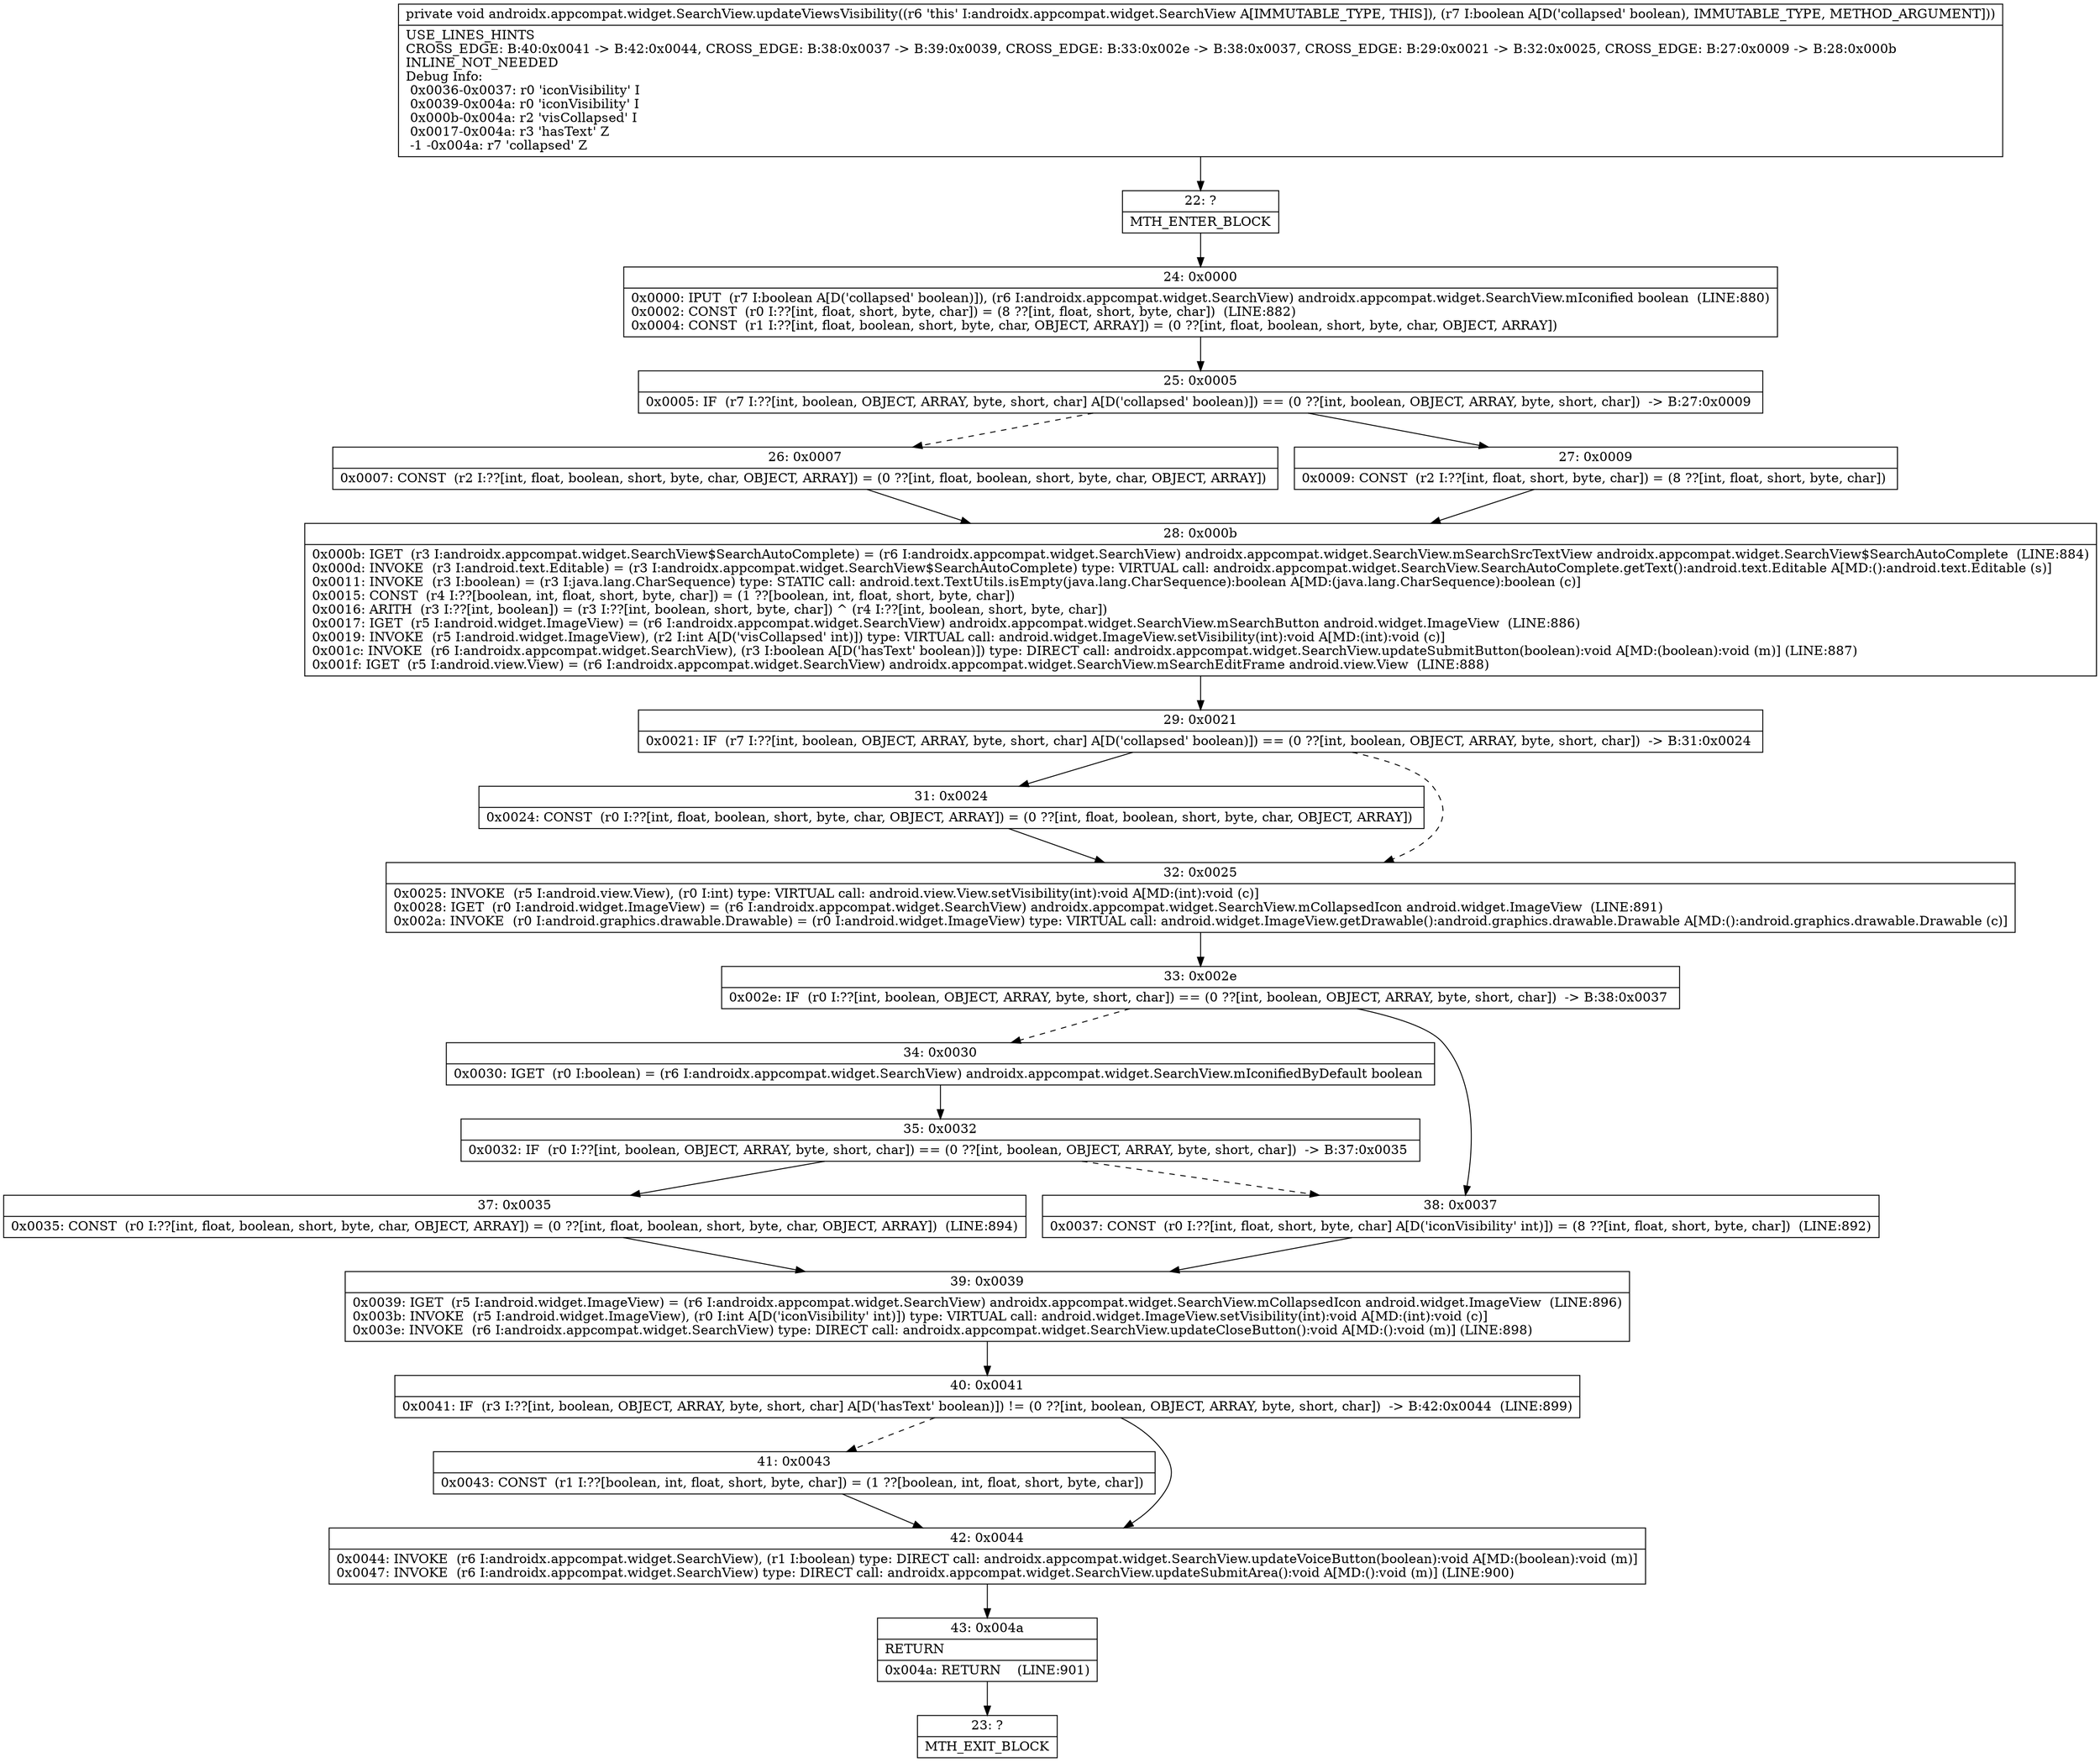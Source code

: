 digraph "CFG forandroidx.appcompat.widget.SearchView.updateViewsVisibility(Z)V" {
Node_22 [shape=record,label="{22\:\ ?|MTH_ENTER_BLOCK\l}"];
Node_24 [shape=record,label="{24\:\ 0x0000|0x0000: IPUT  (r7 I:boolean A[D('collapsed' boolean)]), (r6 I:androidx.appcompat.widget.SearchView) androidx.appcompat.widget.SearchView.mIconified boolean  (LINE:880)\l0x0002: CONST  (r0 I:??[int, float, short, byte, char]) = (8 ??[int, float, short, byte, char])  (LINE:882)\l0x0004: CONST  (r1 I:??[int, float, boolean, short, byte, char, OBJECT, ARRAY]) = (0 ??[int, float, boolean, short, byte, char, OBJECT, ARRAY]) \l}"];
Node_25 [shape=record,label="{25\:\ 0x0005|0x0005: IF  (r7 I:??[int, boolean, OBJECT, ARRAY, byte, short, char] A[D('collapsed' boolean)]) == (0 ??[int, boolean, OBJECT, ARRAY, byte, short, char])  \-\> B:27:0x0009 \l}"];
Node_26 [shape=record,label="{26\:\ 0x0007|0x0007: CONST  (r2 I:??[int, float, boolean, short, byte, char, OBJECT, ARRAY]) = (0 ??[int, float, boolean, short, byte, char, OBJECT, ARRAY]) \l}"];
Node_28 [shape=record,label="{28\:\ 0x000b|0x000b: IGET  (r3 I:androidx.appcompat.widget.SearchView$SearchAutoComplete) = (r6 I:androidx.appcompat.widget.SearchView) androidx.appcompat.widget.SearchView.mSearchSrcTextView androidx.appcompat.widget.SearchView$SearchAutoComplete  (LINE:884)\l0x000d: INVOKE  (r3 I:android.text.Editable) = (r3 I:androidx.appcompat.widget.SearchView$SearchAutoComplete) type: VIRTUAL call: androidx.appcompat.widget.SearchView.SearchAutoComplete.getText():android.text.Editable A[MD:():android.text.Editable (s)]\l0x0011: INVOKE  (r3 I:boolean) = (r3 I:java.lang.CharSequence) type: STATIC call: android.text.TextUtils.isEmpty(java.lang.CharSequence):boolean A[MD:(java.lang.CharSequence):boolean (c)]\l0x0015: CONST  (r4 I:??[boolean, int, float, short, byte, char]) = (1 ??[boolean, int, float, short, byte, char]) \l0x0016: ARITH  (r3 I:??[int, boolean]) = (r3 I:??[int, boolean, short, byte, char]) ^ (r4 I:??[int, boolean, short, byte, char]) \l0x0017: IGET  (r5 I:android.widget.ImageView) = (r6 I:androidx.appcompat.widget.SearchView) androidx.appcompat.widget.SearchView.mSearchButton android.widget.ImageView  (LINE:886)\l0x0019: INVOKE  (r5 I:android.widget.ImageView), (r2 I:int A[D('visCollapsed' int)]) type: VIRTUAL call: android.widget.ImageView.setVisibility(int):void A[MD:(int):void (c)]\l0x001c: INVOKE  (r6 I:androidx.appcompat.widget.SearchView), (r3 I:boolean A[D('hasText' boolean)]) type: DIRECT call: androidx.appcompat.widget.SearchView.updateSubmitButton(boolean):void A[MD:(boolean):void (m)] (LINE:887)\l0x001f: IGET  (r5 I:android.view.View) = (r6 I:androidx.appcompat.widget.SearchView) androidx.appcompat.widget.SearchView.mSearchEditFrame android.view.View  (LINE:888)\l}"];
Node_29 [shape=record,label="{29\:\ 0x0021|0x0021: IF  (r7 I:??[int, boolean, OBJECT, ARRAY, byte, short, char] A[D('collapsed' boolean)]) == (0 ??[int, boolean, OBJECT, ARRAY, byte, short, char])  \-\> B:31:0x0024 \l}"];
Node_31 [shape=record,label="{31\:\ 0x0024|0x0024: CONST  (r0 I:??[int, float, boolean, short, byte, char, OBJECT, ARRAY]) = (0 ??[int, float, boolean, short, byte, char, OBJECT, ARRAY]) \l}"];
Node_32 [shape=record,label="{32\:\ 0x0025|0x0025: INVOKE  (r5 I:android.view.View), (r0 I:int) type: VIRTUAL call: android.view.View.setVisibility(int):void A[MD:(int):void (c)]\l0x0028: IGET  (r0 I:android.widget.ImageView) = (r6 I:androidx.appcompat.widget.SearchView) androidx.appcompat.widget.SearchView.mCollapsedIcon android.widget.ImageView  (LINE:891)\l0x002a: INVOKE  (r0 I:android.graphics.drawable.Drawable) = (r0 I:android.widget.ImageView) type: VIRTUAL call: android.widget.ImageView.getDrawable():android.graphics.drawable.Drawable A[MD:():android.graphics.drawable.Drawable (c)]\l}"];
Node_33 [shape=record,label="{33\:\ 0x002e|0x002e: IF  (r0 I:??[int, boolean, OBJECT, ARRAY, byte, short, char]) == (0 ??[int, boolean, OBJECT, ARRAY, byte, short, char])  \-\> B:38:0x0037 \l}"];
Node_34 [shape=record,label="{34\:\ 0x0030|0x0030: IGET  (r0 I:boolean) = (r6 I:androidx.appcompat.widget.SearchView) androidx.appcompat.widget.SearchView.mIconifiedByDefault boolean \l}"];
Node_35 [shape=record,label="{35\:\ 0x0032|0x0032: IF  (r0 I:??[int, boolean, OBJECT, ARRAY, byte, short, char]) == (0 ??[int, boolean, OBJECT, ARRAY, byte, short, char])  \-\> B:37:0x0035 \l}"];
Node_37 [shape=record,label="{37\:\ 0x0035|0x0035: CONST  (r0 I:??[int, float, boolean, short, byte, char, OBJECT, ARRAY]) = (0 ??[int, float, boolean, short, byte, char, OBJECT, ARRAY])  (LINE:894)\l}"];
Node_39 [shape=record,label="{39\:\ 0x0039|0x0039: IGET  (r5 I:android.widget.ImageView) = (r6 I:androidx.appcompat.widget.SearchView) androidx.appcompat.widget.SearchView.mCollapsedIcon android.widget.ImageView  (LINE:896)\l0x003b: INVOKE  (r5 I:android.widget.ImageView), (r0 I:int A[D('iconVisibility' int)]) type: VIRTUAL call: android.widget.ImageView.setVisibility(int):void A[MD:(int):void (c)]\l0x003e: INVOKE  (r6 I:androidx.appcompat.widget.SearchView) type: DIRECT call: androidx.appcompat.widget.SearchView.updateCloseButton():void A[MD:():void (m)] (LINE:898)\l}"];
Node_40 [shape=record,label="{40\:\ 0x0041|0x0041: IF  (r3 I:??[int, boolean, OBJECT, ARRAY, byte, short, char] A[D('hasText' boolean)]) != (0 ??[int, boolean, OBJECT, ARRAY, byte, short, char])  \-\> B:42:0x0044  (LINE:899)\l}"];
Node_41 [shape=record,label="{41\:\ 0x0043|0x0043: CONST  (r1 I:??[boolean, int, float, short, byte, char]) = (1 ??[boolean, int, float, short, byte, char]) \l}"];
Node_42 [shape=record,label="{42\:\ 0x0044|0x0044: INVOKE  (r6 I:androidx.appcompat.widget.SearchView), (r1 I:boolean) type: DIRECT call: androidx.appcompat.widget.SearchView.updateVoiceButton(boolean):void A[MD:(boolean):void (m)]\l0x0047: INVOKE  (r6 I:androidx.appcompat.widget.SearchView) type: DIRECT call: androidx.appcompat.widget.SearchView.updateSubmitArea():void A[MD:():void (m)] (LINE:900)\l}"];
Node_43 [shape=record,label="{43\:\ 0x004a|RETURN\l|0x004a: RETURN    (LINE:901)\l}"];
Node_23 [shape=record,label="{23\:\ ?|MTH_EXIT_BLOCK\l}"];
Node_38 [shape=record,label="{38\:\ 0x0037|0x0037: CONST  (r0 I:??[int, float, short, byte, char] A[D('iconVisibility' int)]) = (8 ??[int, float, short, byte, char])  (LINE:892)\l}"];
Node_27 [shape=record,label="{27\:\ 0x0009|0x0009: CONST  (r2 I:??[int, float, short, byte, char]) = (8 ??[int, float, short, byte, char]) \l}"];
MethodNode[shape=record,label="{private void androidx.appcompat.widget.SearchView.updateViewsVisibility((r6 'this' I:androidx.appcompat.widget.SearchView A[IMMUTABLE_TYPE, THIS]), (r7 I:boolean A[D('collapsed' boolean), IMMUTABLE_TYPE, METHOD_ARGUMENT]))  | USE_LINES_HINTS\lCROSS_EDGE: B:40:0x0041 \-\> B:42:0x0044, CROSS_EDGE: B:38:0x0037 \-\> B:39:0x0039, CROSS_EDGE: B:33:0x002e \-\> B:38:0x0037, CROSS_EDGE: B:29:0x0021 \-\> B:32:0x0025, CROSS_EDGE: B:27:0x0009 \-\> B:28:0x000b\lINLINE_NOT_NEEDED\lDebug Info:\l  0x0036\-0x0037: r0 'iconVisibility' I\l  0x0039\-0x004a: r0 'iconVisibility' I\l  0x000b\-0x004a: r2 'visCollapsed' I\l  0x0017\-0x004a: r3 'hasText' Z\l  \-1 \-0x004a: r7 'collapsed' Z\l}"];
MethodNode -> Node_22;Node_22 -> Node_24;
Node_24 -> Node_25;
Node_25 -> Node_26[style=dashed];
Node_25 -> Node_27;
Node_26 -> Node_28;
Node_28 -> Node_29;
Node_29 -> Node_31;
Node_29 -> Node_32[style=dashed];
Node_31 -> Node_32;
Node_32 -> Node_33;
Node_33 -> Node_34[style=dashed];
Node_33 -> Node_38;
Node_34 -> Node_35;
Node_35 -> Node_37;
Node_35 -> Node_38[style=dashed];
Node_37 -> Node_39;
Node_39 -> Node_40;
Node_40 -> Node_41[style=dashed];
Node_40 -> Node_42;
Node_41 -> Node_42;
Node_42 -> Node_43;
Node_43 -> Node_23;
Node_38 -> Node_39;
Node_27 -> Node_28;
}

